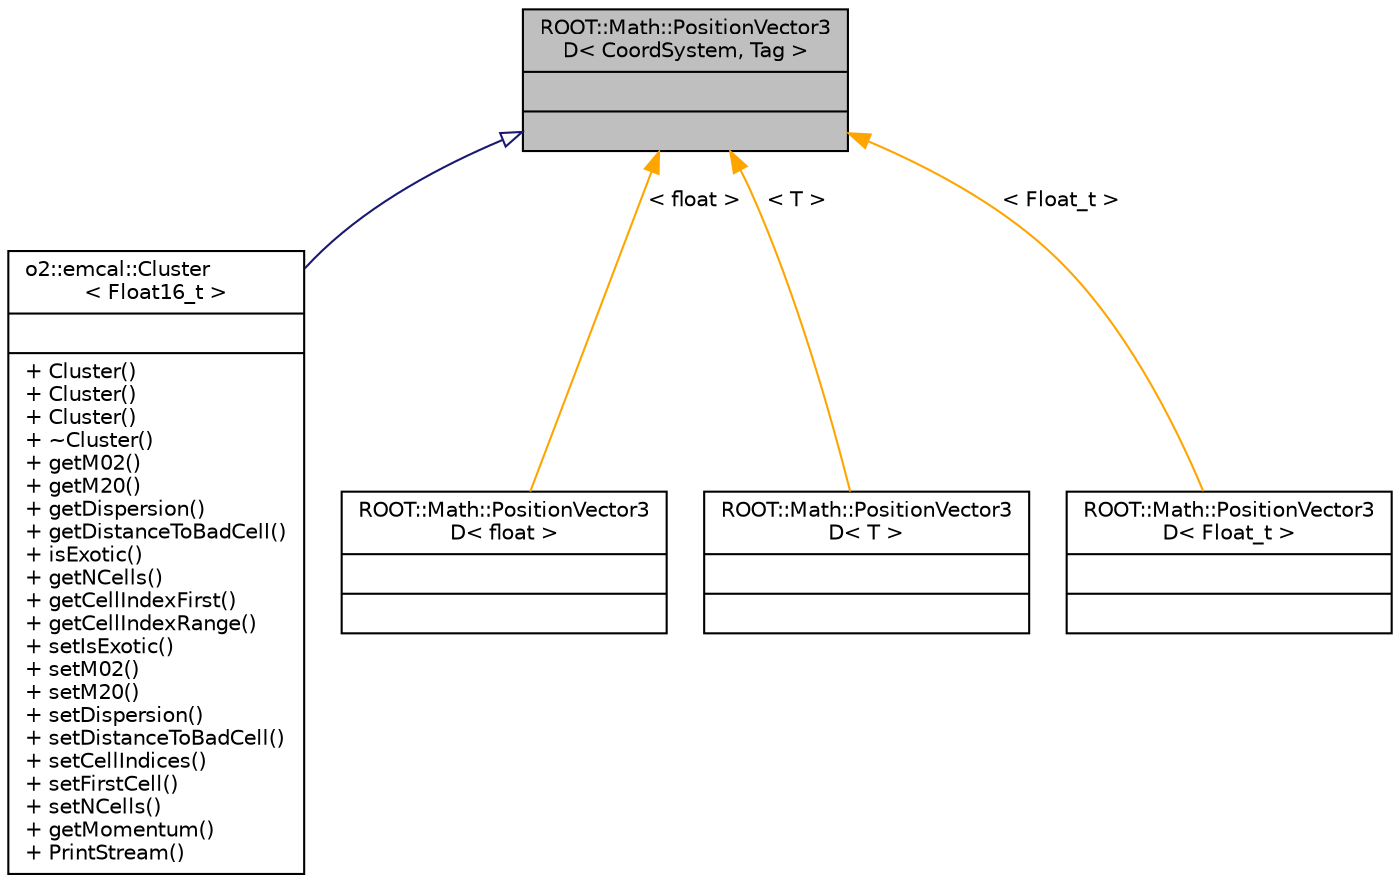 digraph "ROOT::Math::PositionVector3D&lt; CoordSystem, Tag &gt;"
{
 // INTERACTIVE_SVG=YES
  bgcolor="transparent";
  edge [fontname="Helvetica",fontsize="10",labelfontname="Helvetica",labelfontsize="10"];
  node [fontname="Helvetica",fontsize="10",shape=record];
  Node1 [label="{ROOT::Math::PositionVector3\lD\< CoordSystem, Tag \>\n||}",height=0.2,width=0.4,color="black", fillcolor="grey75", style="filled", fontcolor="black"];
  Node1 -> Node2 [dir="back",color="midnightblue",fontsize="10",style="solid",arrowtail="onormal",fontname="Helvetica"];
  Node2 [label="{o2::emcal::Cluster\l\< Float16_t \>\n||+ Cluster()\l+ Cluster()\l+ Cluster()\l+ ~Cluster()\l+ getM02()\l+ getM20()\l+ getDispersion()\l+ getDistanceToBadCell()\l+ isExotic()\l+ getNCells()\l+ getCellIndexFirst()\l+ getCellIndexRange()\l+ setIsExotic()\l+ setM02()\l+ setM20()\l+ setDispersion()\l+ setDistanceToBadCell()\l+ setCellIndices()\l+ setFirstCell()\l+ setNCells()\l+ getMomentum()\l+ PrintStream()\l}",height=0.2,width=0.4,color="black",URL="$d9/d70/classo2_1_1emcal_1_1Cluster.html",tooltip="EMCAL Cluster. "];
  Node1 -> Node3 [dir="back",color="orange",fontsize="10",style="solid",label=" \< float \>" ,fontname="Helvetica"];
  Node3 [label="{ROOT::Math::PositionVector3\lD\< float \>\n||}",height=0.2,width=0.4,color="black",URL="$d5/daf/classROOT_1_1Math_1_1PositionVector3D.html"];
  Node1 -> Node4 [dir="back",color="orange",fontsize="10",style="solid",label=" \< T \>" ,fontname="Helvetica"];
  Node4 [label="{ROOT::Math::PositionVector3\lD\< T \>\n||}",height=0.2,width=0.4,color="black",URL="$d5/daf/classROOT_1_1Math_1_1PositionVector3D.html"];
  Node1 -> Node5 [dir="back",color="orange",fontsize="10",style="solid",label=" \< Float_t \>" ,fontname="Helvetica"];
  Node5 [label="{ROOT::Math::PositionVector3\lD\< Float_t \>\n||}",height=0.2,width=0.4,color="black",URL="$d5/daf/classROOT_1_1Math_1_1PositionVector3D.html"];
}
